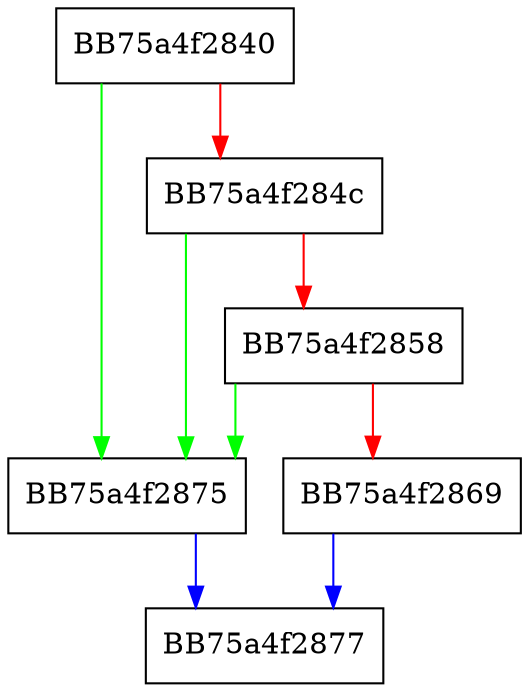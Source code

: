 digraph exprIdxCover {
  node [shape="box"];
  graph [splines=ortho];
  BB75a4f2840 -> BB75a4f2875 [color="green"];
  BB75a4f2840 -> BB75a4f284c [color="red"];
  BB75a4f284c -> BB75a4f2875 [color="green"];
  BB75a4f284c -> BB75a4f2858 [color="red"];
  BB75a4f2858 -> BB75a4f2875 [color="green"];
  BB75a4f2858 -> BB75a4f2869 [color="red"];
  BB75a4f2869 -> BB75a4f2877 [color="blue"];
  BB75a4f2875 -> BB75a4f2877 [color="blue"];
}